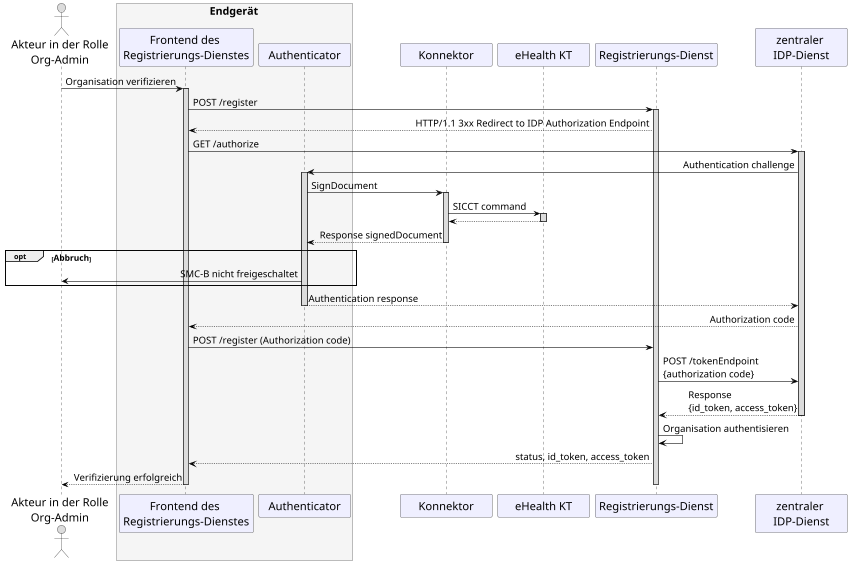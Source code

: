 @startuml
skinparam sequenceMessageAlign direction
skinparam WrapWidth 300
skinparam minClassWidth 150
skinparam BoxPadding 1
scale max 850 width

skinparam sequence {
ArrowColor black
ArrowFontSize 17
ActorBorderColor black
LifeLineBorderColor black
LifeLineBackgroundColor Gainsboro

ParticipantBorderColor Motivation
ParticipantBackgroundColor Motivation
ParticipantFontName Impact
ParticipantFontSize 20
ParticipantFontColor black
ParticipantBorderColor Black
ParticipantBackgroundColor MOTIVATION

ActorBackgroundColor Gainsboro
ActorFontColor black
ActorFontSize 20
ActorFontName Aapex
}

'title "TI-M, Sequenzdiagramm Bestellung eines Messenger-Service"
actor oa as "Akteur in der Rolle\nOrg-Admin"
box <size:19>Endgerät</size> #WhiteSmoke
participant wb as "Frontend des \nRegistrierungs-Dienstes"
participant au as "Authenticator"
end box
participant ko as "Konnektor"
participant kt as "eHealth KT"
participant rd as "Registrierungs-Dienst"
participant ip as "zentraler \nIDP-Dienst"

oa -> wb: Organisation verifizieren
activate wb
wb -> rd:POST /register 
activate rd
rd --> wb: HTTP/1.1 3xx Redirect to IDP Authorization Endpoint
wb -> ip: GET /authorize
activate ip
ip -> au: Authentication challenge
'wb -> au: Authentication
activate au
au -> ko: SignDocument
activate ko
ko -> kt: SICCT command
activate kt
kt --> ko
deactivate kt
ko --> au: Response signedDocument
deactivate ko
opt <size:15>Abbruch</size>
au -> oa: SMC-B nicht freigeschaltet
end
'au -->wb: Authentication response
au -->ip: Authentication response
deactivate au
ip --> wb: Authorization code
wb -> rd: POST /register (Authorization code)
rd -> ip: POST /tokenEndpoint\n{authorization code}
ip --> rd: Response\n{id_token, access_token}
deactivate ip
rd -> rd: Organisation authentisieren
rd --> wb: status, id_token, access_token
wb --> oa: Verifizierung erfolgreich
deactivate rd
deactivate wb
@enduml
